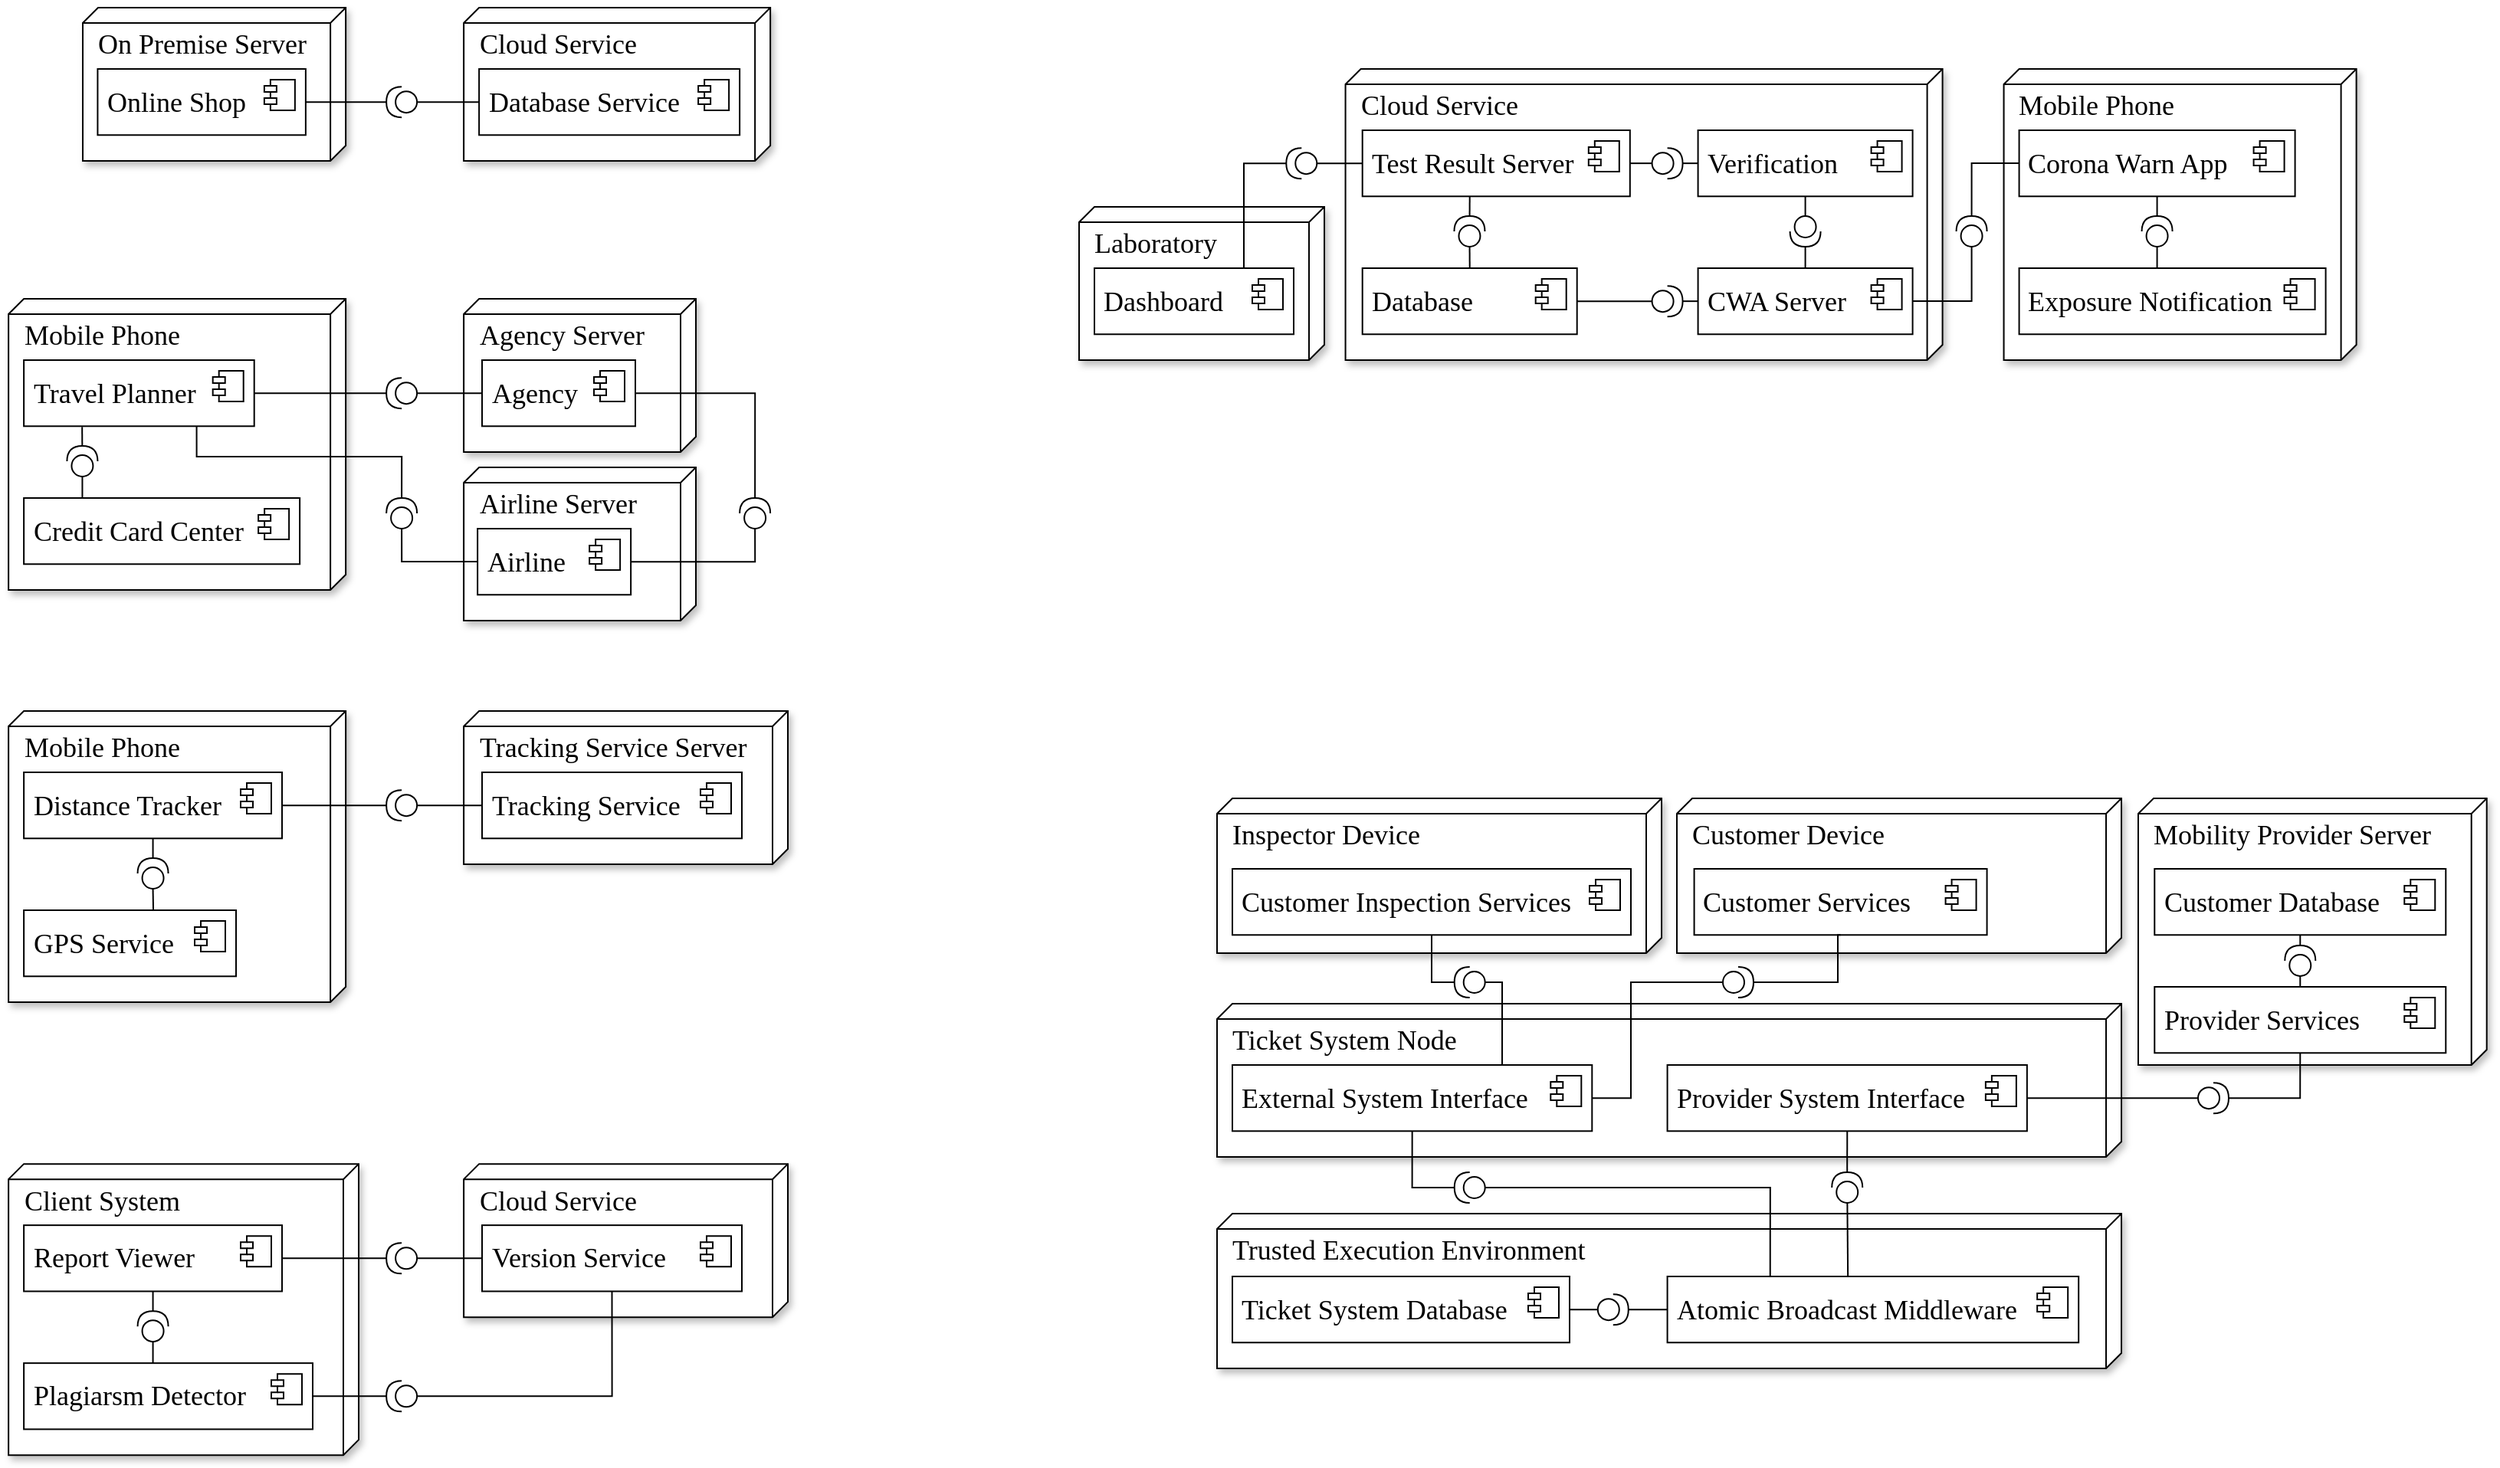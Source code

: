 <mxfile version="14.9.6" type="device"><diagram id="p5rMHtsmv_MI33ohtBgk" name="Seite-1"><mxGraphModel dx="2228" dy="563" grid="1" gridSize="10" guides="1" tooltips="1" connect="1" arrows="1" fold="1" page="1" pageScale="1" pageWidth="827" pageHeight="1169" math="0" shadow="0"><root><mxCell id="0"/><mxCell id="1" parent="0"/><mxCell id="AMaCjbqTnzW9Da2TYCNl-149" value="Ticket System Node" style="verticalAlign=top;align=left;spacingLeft=8;shape=cube;size=10;direction=south;fontStyle=0;html=1;fontFamily=Linux Libertine;shadow=1;rounded=0;fontSize=18;glass=0;sketch=0;spacingTop=7;horizontal=1;" vertex="1" parent="1"><mxGeometry x="40.0" y="680" width="590" height="100" as="geometry"/></mxCell><mxCell id="AMaCjbqTnzW9Da2TYCNl-115" value="Trusted Execution Environment" style="verticalAlign=top;align=left;spacingLeft=8;shape=cube;size=10;direction=south;fontStyle=0;html=1;fontFamily=Linux Libertine;shadow=1;rounded=0;fontSize=18;glass=0;sketch=0;spacingTop=7;horizontal=1;" vertex="1" parent="1"><mxGeometry x="40.0" y="817" width="590" height="101" as="geometry"/></mxCell><mxCell id="AMaCjbqTnzW9Da2TYCNl-145" value="Mobility Provider Server" style="verticalAlign=top;align=left;spacingLeft=8;shape=cube;size=10;direction=south;fontStyle=0;html=1;fontFamily=Linux Libertine;shadow=1;rounded=0;fontSize=18;glass=0;sketch=0;spacingTop=7;horizontal=1;" vertex="1" parent="1"><mxGeometry x="641" y="546" width="227.35" height="174" as="geometry"/></mxCell><mxCell id="AMaCjbqTnzW9Da2TYCNl-152" value="Customer Device" style="verticalAlign=top;align=left;spacingLeft=8;shape=cube;size=10;direction=south;fontStyle=0;html=1;fontFamily=Linux Libertine;shadow=1;rounded=0;fontSize=18;glass=0;sketch=0;spacingTop=7;horizontal=1;" vertex="1" parent="1"><mxGeometry x="340" y="546" width="290" height="101" as="geometry"/></mxCell><mxCell id="AMaCjbqTnzW9Da2TYCNl-143" value="Inspector Device" style="verticalAlign=top;align=left;spacingLeft=8;shape=cube;size=10;direction=south;fontStyle=0;html=1;fontFamily=Linux Libertine;shadow=1;rounded=0;fontSize=18;glass=0;sketch=0;spacingTop=7;horizontal=1;" vertex="1" parent="1"><mxGeometry x="40" y="546" width="290" height="101" as="geometry"/></mxCell><mxCell id="AMaCjbqTnzW9Da2TYCNl-167" style="edgeStyle=orthogonalEdgeStyle;rounded=0;orthogonalLoop=1;jettySize=auto;html=1;entryX=0;entryY=0.5;entryDx=0;entryDy=0;entryPerimeter=0;endArrow=none;endFill=0;exitX=1;exitY=0.5;exitDx=0;exitDy=0;" edge="1" parent="1" source="AMaCjbqTnzW9Da2TYCNl-131" target="AMaCjbqTnzW9Da2TYCNl-157"><mxGeometry relative="1" as="geometry"/></mxCell><mxCell id="AMaCjbqTnzW9Da2TYCNl-97" value="Laboratory" style="verticalAlign=top;align=left;spacingLeft=8;shape=cube;size=10;direction=south;fontStyle=0;html=1;fontFamily=Linux Libertine;shadow=1;rounded=0;fontSize=18;glass=0;sketch=0;spacingTop=7;horizontal=1;" vertex="1" parent="1"><mxGeometry x="-50" y="160" width="160" height="100" as="geometry"/></mxCell><mxCell id="AMaCjbqTnzW9Da2TYCNl-92" value="Cloud Service" style="verticalAlign=top;align=left;spacingLeft=8;shape=cube;size=10;direction=south;fontStyle=0;html=1;fontFamily=Linux Libertine;shadow=1;rounded=0;fontSize=18;glass=0;sketch=0;spacingTop=7;horizontal=1;" vertex="1" parent="1"><mxGeometry x="123.79" y="70" width="389.5" height="190" as="geometry"/></mxCell><mxCell id="AMaCjbqTnzW9Da2TYCNl-1" value="On Premise Server" style="verticalAlign=top;align=left;spacingLeft=8;shape=cube;size=10;direction=south;fontStyle=0;html=1;fontFamily=Linux Libertine;shadow=1;rounded=0;fontSize=18;glass=0;sketch=0;spacingTop=7;horizontal=1;" vertex="1" parent="1"><mxGeometry x="-700" y="30" width="171.56" height="100" as="geometry"/></mxCell><mxCell id="AMaCjbqTnzW9Da2TYCNl-2" value="Cloud Service" style="verticalAlign=top;align=left;spacingLeft=8;shape=cube;size=10;direction=south;fontStyle=0;html=1;fontFamily=Linux Libertine;shadow=1;rounded=0;fontSize=18;glass=0;sketch=0;spacingTop=7;horizontal=1;" vertex="1" parent="1"><mxGeometry x="-451.44" y="30" width="200" height="100" as="geometry"/></mxCell><mxCell id="AMaCjbqTnzW9Da2TYCNl-4" value="Online Shop" style="html=1;dropTarget=0;fontFamily=Linux Libertine;rounded=0;shadow=0;fontSize=18;glass=0;sketch=0;align=left;spacingLeft=4;fontStyle=0" vertex="1" parent="1"><mxGeometry x="-690.29" y="70" width="135.73" height="43.14" as="geometry"/></mxCell><mxCell id="AMaCjbqTnzW9Da2TYCNl-5" value="" style="shape=module;jettyWidth=8;jettyHeight=4;fontFamily=Linux Libertine;" vertex="1" parent="AMaCjbqTnzW9Da2TYCNl-4"><mxGeometry x="1" width="20" height="20" relative="1" as="geometry"><mxPoint x="-27" y="7" as="offset"/></mxGeometry></mxCell><mxCell id="AMaCjbqTnzW9Da2TYCNl-6" value="Database Service" style="html=1;dropTarget=0;fontFamily=Linux Libertine;rounded=0;shadow=0;fontSize=18;glass=0;sketch=0;align=left;spacingLeft=4;fontStyle=0" vertex="1" parent="1"><mxGeometry x="-441.44" y="70" width="170" height="43.14" as="geometry"/></mxCell><mxCell id="AMaCjbqTnzW9Da2TYCNl-7" value="" style="shape=module;jettyWidth=8;jettyHeight=4;fontFamily=Linux Libertine;" vertex="1" parent="AMaCjbqTnzW9Da2TYCNl-6"><mxGeometry x="1" width="20" height="20" relative="1" as="geometry"><mxPoint x="-27" y="7" as="offset"/></mxGeometry></mxCell><mxCell id="AMaCjbqTnzW9Da2TYCNl-9" style="edgeStyle=orthogonalEdgeStyle;rounded=0;orthogonalLoop=1;jettySize=auto;html=1;entryX=1;entryY=0.5;entryDx=0;entryDy=0;endArrow=none;endFill=0;" edge="1" parent="1" source="AMaCjbqTnzW9Da2TYCNl-8" target="AMaCjbqTnzW9Da2TYCNl-4"><mxGeometry relative="1" as="geometry"/></mxCell><mxCell id="AMaCjbqTnzW9Da2TYCNl-10" style="edgeStyle=orthogonalEdgeStyle;rounded=0;orthogonalLoop=1;jettySize=auto;html=1;entryX=0;entryY=0.5;entryDx=0;entryDy=0;endArrow=none;endFill=0;" edge="1" parent="1" source="AMaCjbqTnzW9Da2TYCNl-8" target="AMaCjbqTnzW9Da2TYCNl-6"><mxGeometry relative="1" as="geometry"/></mxCell><mxCell id="AMaCjbqTnzW9Da2TYCNl-8" value="" style="shape=providedRequiredInterface;html=1;verticalLabelPosition=bottom;rounded=0;shadow=0;glass=0;sketch=0;strokeColor=#000000;fontFamily=Linux Libertine;fontSize=16;align=left;rotation=-180;" vertex="1" parent="1"><mxGeometry x="-501.94" y="81.57" width="20" height="20" as="geometry"/></mxCell><mxCell id="AMaCjbqTnzW9Da2TYCNl-13" value="Mobile Phone" style="verticalAlign=top;align=left;spacingLeft=8;shape=cube;size=10;direction=south;fontStyle=0;html=1;fontFamily=Linux Libertine;shadow=1;rounded=0;fontSize=18;glass=0;sketch=0;spacingTop=7;horizontal=1;" vertex="1" parent="1"><mxGeometry x="-748.44" y="220" width="220" height="190" as="geometry"/></mxCell><mxCell id="AMaCjbqTnzW9Da2TYCNl-14" value="Airline Server" style="verticalAlign=top;align=left;spacingLeft=8;shape=cube;size=10;direction=south;fontStyle=0;html=1;fontFamily=Linux Libertine;shadow=1;rounded=0;fontSize=18;glass=0;sketch=0;spacingTop=7;horizontal=1;" vertex="1" parent="1"><mxGeometry x="-451.44" y="330" width="151.44" height="100" as="geometry"/></mxCell><mxCell id="AMaCjbqTnzW9Da2TYCNl-15" value="Agency Server" style="verticalAlign=top;align=left;spacingLeft=8;shape=cube;size=10;direction=south;fontStyle=0;html=1;fontFamily=Linux Libertine;shadow=1;rounded=0;fontSize=18;glass=0;sketch=0;spacingTop=7;horizontal=1;" vertex="1" parent="1"><mxGeometry x="-451.44" y="220" width="151.44" height="100" as="geometry"/></mxCell><mxCell id="AMaCjbqTnzW9Da2TYCNl-34" style="edgeStyle=orthogonalEdgeStyle;rounded=0;orthogonalLoop=1;jettySize=auto;html=1;entryX=0;entryY=0.5;entryDx=0;entryDy=0;entryPerimeter=0;endArrow=none;endFill=0;" edge="1" parent="1" source="AMaCjbqTnzW9Da2TYCNl-16" target="AMaCjbqTnzW9Da2TYCNl-30"><mxGeometry relative="1" as="geometry"/></mxCell><mxCell id="AMaCjbqTnzW9Da2TYCNl-16" value="Airline" style="html=1;dropTarget=0;fontFamily=Linux Libertine;rounded=0;shadow=0;fontSize=18;glass=0;sketch=0;align=left;spacingLeft=4;fontStyle=0" vertex="1" parent="1"><mxGeometry x="-442.44" y="370" width="100" height="43.14" as="geometry"/></mxCell><mxCell id="AMaCjbqTnzW9Da2TYCNl-17" value="" style="shape=module;jettyWidth=8;jettyHeight=4;fontFamily=Linux Libertine;" vertex="1" parent="AMaCjbqTnzW9Da2TYCNl-16"><mxGeometry x="1" width="20" height="20" relative="1" as="geometry"><mxPoint x="-27" y="7" as="offset"/></mxGeometry></mxCell><mxCell id="AMaCjbqTnzW9Da2TYCNl-28" style="edgeStyle=none;rounded=0;orthogonalLoop=1;jettySize=auto;html=1;entryX=1;entryY=0.5;entryDx=0;entryDy=0;entryPerimeter=0;endArrow=none;endFill=0;" edge="1" parent="1" source="AMaCjbqTnzW9Da2TYCNl-18" target="AMaCjbqTnzW9Da2TYCNl-27"><mxGeometry relative="1" as="geometry"/></mxCell><mxCell id="AMaCjbqTnzW9Da2TYCNl-35" style="edgeStyle=orthogonalEdgeStyle;rounded=0;orthogonalLoop=1;jettySize=auto;html=1;entryX=1;entryY=0.5;entryDx=0;entryDy=0;entryPerimeter=0;endArrow=none;endFill=0;exitX=0.75;exitY=1;exitDx=0;exitDy=0;" edge="1" parent="1" source="AMaCjbqTnzW9Da2TYCNl-18" target="AMaCjbqTnzW9Da2TYCNl-30"><mxGeometry relative="1" as="geometry"><Array as="points"><mxPoint x="-626" y="323"/><mxPoint x="-492" y="323"/></Array></mxGeometry></mxCell><mxCell id="AMaCjbqTnzW9Da2TYCNl-18" value="Travel Planner" style="html=1;dropTarget=0;fontFamily=Linux Libertine;rounded=0;shadow=0;fontSize=18;glass=0;sketch=0;align=left;spacingLeft=4;fontStyle=0" vertex="1" parent="1"><mxGeometry x="-738.44" y="260" width="150.29" height="43.14" as="geometry"/></mxCell><mxCell id="AMaCjbqTnzW9Da2TYCNl-19" value="" style="shape=module;jettyWidth=8;jettyHeight=4;fontFamily=Linux Libertine;" vertex="1" parent="AMaCjbqTnzW9Da2TYCNl-18"><mxGeometry x="1" width="20" height="20" relative="1" as="geometry"><mxPoint x="-27" y="7" as="offset"/></mxGeometry></mxCell><mxCell id="AMaCjbqTnzW9Da2TYCNl-25" style="rounded=0;orthogonalLoop=1;jettySize=auto;html=1;entryX=0;entryY=0.5;entryDx=0;entryDy=0;entryPerimeter=0;endArrow=none;endFill=0;exitX=0.212;exitY=0.008;exitDx=0;exitDy=0;exitPerimeter=0;" edge="1" parent="1" source="AMaCjbqTnzW9Da2TYCNl-20" target="AMaCjbqTnzW9Da2TYCNl-24"><mxGeometry relative="1" as="geometry"/></mxCell><mxCell id="AMaCjbqTnzW9Da2TYCNl-20" value="Credit Card Center" style="html=1;dropTarget=0;fontFamily=Linux Libertine;rounded=0;shadow=0;fontSize=18;glass=0;sketch=0;align=left;spacingLeft=4;fontStyle=0" vertex="1" parent="1"><mxGeometry x="-738.44" y="350" width="180" height="43.14" as="geometry"/></mxCell><mxCell id="AMaCjbqTnzW9Da2TYCNl-21" value="" style="shape=module;jettyWidth=8;jettyHeight=4;fontFamily=Linux Libertine;" vertex="1" parent="AMaCjbqTnzW9Da2TYCNl-20"><mxGeometry x="1" width="20" height="20" relative="1" as="geometry"><mxPoint x="-27" y="7" as="offset"/></mxGeometry></mxCell><mxCell id="AMaCjbqTnzW9Da2TYCNl-22" value="Agency" style="html=1;dropTarget=0;fontFamily=Linux Libertine;rounded=0;shadow=0;fontSize=18;glass=0;sketch=0;align=left;spacingLeft=4;fontStyle=0" vertex="1" parent="1"><mxGeometry x="-439.5" y="260" width="100" height="43.14" as="geometry"/></mxCell><mxCell id="AMaCjbqTnzW9Da2TYCNl-23" value="" style="shape=module;jettyWidth=8;jettyHeight=4;fontFamily=Linux Libertine;" vertex="1" parent="AMaCjbqTnzW9Da2TYCNl-22"><mxGeometry x="1" width="20" height="20" relative="1" as="geometry"><mxPoint x="-27" y="7" as="offset"/></mxGeometry></mxCell><mxCell id="AMaCjbqTnzW9Da2TYCNl-26" style="edgeStyle=none;rounded=0;orthogonalLoop=1;jettySize=auto;html=1;endArrow=none;endFill=0;entryX=0.253;entryY=1.01;entryDx=0;entryDy=0;entryPerimeter=0;" edge="1" parent="1" source="AMaCjbqTnzW9Da2TYCNl-24" target="AMaCjbqTnzW9Da2TYCNl-18"><mxGeometry relative="1" as="geometry"><mxPoint x="-648.44" y="303" as="targetPoint"/></mxGeometry></mxCell><mxCell id="AMaCjbqTnzW9Da2TYCNl-24" value="" style="shape=providedRequiredInterface;html=1;verticalLabelPosition=bottom;rounded=0;shadow=0;glass=0;sketch=0;strokeColor=#000000;fontFamily=Linux Libertine;fontSize=16;align=left;rotation=-90;" vertex="1" parent="1"><mxGeometry x="-710.29" y="316" width="20" height="20" as="geometry"/></mxCell><mxCell id="AMaCjbqTnzW9Da2TYCNl-29" style="edgeStyle=none;rounded=0;orthogonalLoop=1;jettySize=auto;html=1;entryX=0;entryY=0.5;entryDx=0;entryDy=0;endArrow=none;endFill=0;" edge="1" parent="1" source="AMaCjbqTnzW9Da2TYCNl-27" target="AMaCjbqTnzW9Da2TYCNl-22"><mxGeometry relative="1" as="geometry"/></mxCell><mxCell id="AMaCjbqTnzW9Da2TYCNl-27" value="" style="shape=providedRequiredInterface;html=1;verticalLabelPosition=bottom;rounded=0;shadow=0;glass=0;sketch=0;strokeColor=#000000;fontFamily=Linux Libertine;fontSize=16;align=left;rotation=-180;" vertex="1" parent="1"><mxGeometry x="-501.94" y="271.57" width="20" height="20" as="geometry"/></mxCell><mxCell id="AMaCjbqTnzW9Da2TYCNl-30" value="" style="shape=providedRequiredInterface;html=1;verticalLabelPosition=bottom;rounded=0;shadow=0;glass=0;sketch=0;strokeColor=#000000;fontFamily=Linux Libertine;fontSize=16;align=left;rotation=-90;" vertex="1" parent="1"><mxGeometry x="-501.94" y="350" width="20" height="20" as="geometry"/></mxCell><mxCell id="AMaCjbqTnzW9Da2TYCNl-32" style="edgeStyle=orthogonalEdgeStyle;rounded=0;orthogonalLoop=1;jettySize=auto;html=1;entryX=1;entryY=0.5;entryDx=0;entryDy=0;endArrow=none;endFill=0;exitX=0;exitY=0.5;exitDx=0;exitDy=0;exitPerimeter=0;" edge="1" parent="1" source="AMaCjbqTnzW9Da2TYCNl-31" target="AMaCjbqTnzW9Da2TYCNl-16"><mxGeometry relative="1" as="geometry"/></mxCell><mxCell id="AMaCjbqTnzW9Da2TYCNl-33" style="edgeStyle=orthogonalEdgeStyle;rounded=0;orthogonalLoop=1;jettySize=auto;html=1;entryX=1;entryY=0.5;entryDx=0;entryDy=0;endArrow=none;endFill=0;exitX=1;exitY=0.5;exitDx=0;exitDy=0;exitPerimeter=0;" edge="1" parent="1" source="AMaCjbqTnzW9Da2TYCNl-31" target="AMaCjbqTnzW9Da2TYCNl-22"><mxGeometry relative="1" as="geometry"/></mxCell><mxCell id="AMaCjbqTnzW9Da2TYCNl-31" value="" style="shape=providedRequiredInterface;html=1;verticalLabelPosition=bottom;rounded=0;shadow=0;glass=0;sketch=0;strokeColor=#000000;fontFamily=Linux Libertine;fontSize=16;align=left;rotation=-90;" vertex="1" parent="1"><mxGeometry x="-271.44" y="350" width="20" height="20" as="geometry"/></mxCell><mxCell id="AMaCjbqTnzW9Da2TYCNl-36" value="Mobile Phone" style="verticalAlign=top;align=left;spacingLeft=8;shape=cube;size=10;direction=south;fontStyle=0;html=1;fontFamily=Linux Libertine;shadow=1;rounded=0;fontSize=18;glass=0;sketch=0;spacingTop=7;horizontal=1;" vertex="1" parent="1"><mxGeometry x="-748.44" y="489" width="220" height="190" as="geometry"/></mxCell><mxCell id="AMaCjbqTnzW9Da2TYCNl-38" value="Tracking Service Server" style="verticalAlign=top;align=left;spacingLeft=8;shape=cube;size=10;direction=south;fontStyle=0;html=1;fontFamily=Linux Libertine;shadow=1;rounded=0;fontSize=18;glass=0;sketch=0;spacingTop=7;horizontal=1;" vertex="1" parent="1"><mxGeometry x="-451.44" y="489" width="211.44" height="100" as="geometry"/></mxCell><mxCell id="AMaCjbqTnzW9Da2TYCNl-42" style="edgeStyle=none;rounded=0;orthogonalLoop=1;jettySize=auto;html=1;entryX=1;entryY=0.5;entryDx=0;entryDy=0;entryPerimeter=0;endArrow=none;endFill=0;" edge="1" parent="1" source="AMaCjbqTnzW9Da2TYCNl-44" target="AMaCjbqTnzW9Da2TYCNl-54"><mxGeometry relative="1" as="geometry"/></mxCell><mxCell id="AMaCjbqTnzW9Da2TYCNl-44" value="Distance Tracker" style="html=1;dropTarget=0;fontFamily=Linux Libertine;rounded=0;shadow=0;fontSize=18;glass=0;sketch=0;align=left;spacingLeft=4;fontStyle=0" vertex="1" parent="1"><mxGeometry x="-738.44" y="529" width="168.44" height="43.14" as="geometry"/></mxCell><mxCell id="AMaCjbqTnzW9Da2TYCNl-45" value="" style="shape=module;jettyWidth=8;jettyHeight=4;fontFamily=Linux Libertine;" vertex="1" parent="AMaCjbqTnzW9Da2TYCNl-44"><mxGeometry x="1" width="20" height="20" relative="1" as="geometry"><mxPoint x="-27" y="7" as="offset"/></mxGeometry></mxCell><mxCell id="AMaCjbqTnzW9Da2TYCNl-46" style="rounded=0;orthogonalLoop=1;jettySize=auto;html=1;entryX=0;entryY=0.5;entryDx=0;entryDy=0;entryPerimeter=0;endArrow=none;endFill=0;exitX=0.61;exitY=0;exitDx=0;exitDy=0;exitPerimeter=0;" edge="1" parent="1" source="AMaCjbqTnzW9Da2TYCNl-47" target="AMaCjbqTnzW9Da2TYCNl-52"><mxGeometry relative="1" as="geometry"/></mxCell><mxCell id="AMaCjbqTnzW9Da2TYCNl-47" value="GPS Service" style="html=1;dropTarget=0;fontFamily=Linux Libertine;rounded=0;shadow=0;fontSize=18;glass=0;sketch=0;align=left;spacingLeft=4;fontStyle=0" vertex="1" parent="1"><mxGeometry x="-738.44" y="619" width="138.44" height="43.14" as="geometry"/></mxCell><mxCell id="AMaCjbqTnzW9Da2TYCNl-48" value="" style="shape=module;jettyWidth=8;jettyHeight=4;fontFamily=Linux Libertine;" vertex="1" parent="AMaCjbqTnzW9Da2TYCNl-47"><mxGeometry x="1" width="20" height="20" relative="1" as="geometry"><mxPoint x="-27" y="7" as="offset"/></mxGeometry></mxCell><mxCell id="AMaCjbqTnzW9Da2TYCNl-49" value="Tracking Service" style="html=1;dropTarget=0;fontFamily=Linux Libertine;rounded=0;shadow=0;fontSize=18;glass=0;sketch=0;align=left;spacingLeft=4;fontStyle=0" vertex="1" parent="1"><mxGeometry x="-439.5" y="529" width="169.5" height="43.14" as="geometry"/></mxCell><mxCell id="AMaCjbqTnzW9Da2TYCNl-50" value="" style="shape=module;jettyWidth=8;jettyHeight=4;fontFamily=Linux Libertine;" vertex="1" parent="AMaCjbqTnzW9Da2TYCNl-49"><mxGeometry x="1" width="20" height="20" relative="1" as="geometry"><mxPoint x="-27" y="7" as="offset"/></mxGeometry></mxCell><mxCell id="AMaCjbqTnzW9Da2TYCNl-51" style="edgeStyle=none;rounded=0;orthogonalLoop=1;jettySize=auto;html=1;endArrow=none;endFill=0;entryX=0.5;entryY=1;entryDx=0;entryDy=0;" edge="1" parent="1" source="AMaCjbqTnzW9Da2TYCNl-52" target="AMaCjbqTnzW9Da2TYCNl-44"><mxGeometry relative="1" as="geometry"><mxPoint x="-648.44" y="572" as="targetPoint"/></mxGeometry></mxCell><mxCell id="AMaCjbqTnzW9Da2TYCNl-52" value="" style="shape=providedRequiredInterface;html=1;verticalLabelPosition=bottom;rounded=0;shadow=0;glass=0;sketch=0;strokeColor=#000000;fontFamily=Linux Libertine;fontSize=16;align=left;rotation=-90;" vertex="1" parent="1"><mxGeometry x="-664.22" y="585" width="20" height="20" as="geometry"/></mxCell><mxCell id="AMaCjbqTnzW9Da2TYCNl-53" style="edgeStyle=none;rounded=0;orthogonalLoop=1;jettySize=auto;html=1;entryX=0;entryY=0.5;entryDx=0;entryDy=0;endArrow=none;endFill=0;" edge="1" parent="1" source="AMaCjbqTnzW9Da2TYCNl-54" target="AMaCjbqTnzW9Da2TYCNl-49"><mxGeometry relative="1" as="geometry"/></mxCell><mxCell id="AMaCjbqTnzW9Da2TYCNl-54" value="" style="shape=providedRequiredInterface;html=1;verticalLabelPosition=bottom;rounded=0;shadow=0;glass=0;sketch=0;strokeColor=#000000;fontFamily=Linux Libertine;fontSize=16;align=left;rotation=-180;" vertex="1" parent="1"><mxGeometry x="-501.94" y="540.57" width="20" height="20" as="geometry"/></mxCell><mxCell id="AMaCjbqTnzW9Da2TYCNl-103" style="edgeStyle=orthogonalEdgeStyle;rounded=0;orthogonalLoop=1;jettySize=auto;html=1;entryX=0;entryY=0.5;entryDx=0;entryDy=0;entryPerimeter=0;endArrow=none;endFill=0;" edge="1" parent="1" source="AMaCjbqTnzW9Da2TYCNl-63" target="AMaCjbqTnzW9Da2TYCNl-101"><mxGeometry relative="1" as="geometry"><mxPoint x="548.29" y="186" as="targetPoint"/></mxGeometry></mxCell><mxCell id="AMaCjbqTnzW9Da2TYCNl-63" value="CWA Server" style="html=1;dropTarget=0;fontFamily=Linux Libertine;rounded=0;shadow=0;fontSize=18;glass=0;sketch=0;align=left;spacingLeft=4;fontStyle=0" vertex="1" parent="1"><mxGeometry x="353.79" y="200" width="140" height="43.14" as="geometry"/></mxCell><mxCell id="AMaCjbqTnzW9Da2TYCNl-64" value="" style="shape=module;jettyWidth=8;jettyHeight=4;fontFamily=Linux Libertine;" vertex="1" parent="AMaCjbqTnzW9Da2TYCNl-63"><mxGeometry x="1" width="20" height="20" relative="1" as="geometry"><mxPoint x="-27" y="7" as="offset"/></mxGeometry></mxCell><mxCell id="AMaCjbqTnzW9Da2TYCNl-65" value="Verification" style="html=1;dropTarget=0;fontFamily=Linux Libertine;rounded=0;shadow=0;fontSize=18;glass=0;sketch=0;align=left;spacingLeft=4;fontStyle=0" vertex="1" parent="1"><mxGeometry x="353.79" y="110" width="140" height="43.14" as="geometry"/></mxCell><mxCell id="AMaCjbqTnzW9Da2TYCNl-66" value="" style="shape=module;jettyWidth=8;jettyHeight=4;fontFamily=Linux Libertine;" vertex="1" parent="AMaCjbqTnzW9Da2TYCNl-65"><mxGeometry x="1" width="20" height="20" relative="1" as="geometry"><mxPoint x="-27" y="7" as="offset"/></mxGeometry></mxCell><mxCell id="AMaCjbqTnzW9Da2TYCNl-67" value="Database" style="html=1;dropTarget=0;fontFamily=Linux Libertine;rounded=0;shadow=0;fontSize=18;glass=0;sketch=0;align=left;spacingLeft=4;fontStyle=0" vertex="1" parent="1"><mxGeometry x="134.85" y="200" width="140" height="43.14" as="geometry"/></mxCell><mxCell id="AMaCjbqTnzW9Da2TYCNl-68" value="" style="shape=module;jettyWidth=8;jettyHeight=4;fontFamily=Linux Libertine;" vertex="1" parent="AMaCjbqTnzW9Da2TYCNl-67"><mxGeometry x="1" width="20" height="20" relative="1" as="geometry"><mxPoint x="-27" y="7" as="offset"/></mxGeometry></mxCell><mxCell id="AMaCjbqTnzW9Da2TYCNl-114" style="edgeStyle=orthogonalEdgeStyle;rounded=0;orthogonalLoop=1;jettySize=auto;html=1;entryX=1;entryY=0.5;entryDx=0;entryDy=0;entryPerimeter=0;endArrow=none;endFill=0;exitX=0.75;exitY=0;exitDx=0;exitDy=0;" edge="1" parent="1" source="AMaCjbqTnzW9Da2TYCNl-69" target="AMaCjbqTnzW9Da2TYCNl-99"><mxGeometry relative="1" as="geometry"/></mxCell><mxCell id="AMaCjbqTnzW9Da2TYCNl-69" value="Dashboard" style="html=1;dropTarget=0;fontFamily=Linux Libertine;rounded=0;shadow=0;fontSize=18;glass=0;sketch=0;align=left;spacingLeft=4;fontStyle=0" vertex="1" parent="1"><mxGeometry x="-40" y="200" width="130" height="43.14" as="geometry"/></mxCell><mxCell id="AMaCjbqTnzW9Da2TYCNl-70" value="" style="shape=module;jettyWidth=8;jettyHeight=4;fontFamily=Linux Libertine;" vertex="1" parent="AMaCjbqTnzW9Da2TYCNl-69"><mxGeometry x="1" width="20" height="20" relative="1" as="geometry"><mxPoint x="-27" y="7" as="offset"/></mxGeometry></mxCell><mxCell id="AMaCjbqTnzW9Da2TYCNl-71" value="Test Result Server" style="html=1;dropTarget=0;fontFamily=Linux Libertine;rounded=0;shadow=0;fontSize=18;glass=0;sketch=0;align=left;spacingLeft=4;fontStyle=0" vertex="1" parent="1"><mxGeometry x="134.85" y="110" width="174.56" height="43.14" as="geometry"/></mxCell><mxCell id="AMaCjbqTnzW9Da2TYCNl-72" value="" style="shape=module;jettyWidth=8;jettyHeight=4;fontFamily=Linux Libertine;" vertex="1" parent="AMaCjbqTnzW9Da2TYCNl-71"><mxGeometry x="1" width="20" height="20" relative="1" as="geometry"><mxPoint x="-27" y="7" as="offset"/></mxGeometry></mxCell><mxCell id="AMaCjbqTnzW9Da2TYCNl-83" value="Mobile Phone" style="verticalAlign=top;align=left;spacingLeft=8;shape=cube;size=10;direction=south;fontStyle=0;html=1;fontFamily=Linux Libertine;shadow=1;rounded=0;fontSize=18;glass=0;sketch=0;spacingTop=7;horizontal=1;" vertex="1" parent="1"><mxGeometry x="553.29" y="70" width="230" height="190" as="geometry"/></mxCell><mxCell id="AMaCjbqTnzW9Da2TYCNl-102" style="edgeStyle=orthogonalEdgeStyle;rounded=0;orthogonalLoop=1;jettySize=auto;html=1;entryX=1;entryY=0.5;entryDx=0;entryDy=0;entryPerimeter=0;endArrow=none;endFill=0;" edge="1" parent="1" source="AMaCjbqTnzW9Da2TYCNl-85" target="AMaCjbqTnzW9Da2TYCNl-101"><mxGeometry relative="1" as="geometry"/></mxCell><mxCell id="AMaCjbqTnzW9Da2TYCNl-85" value="Corona Warn App" style="html=1;dropTarget=0;fontFamily=Linux Libertine;rounded=0;shadow=0;fontSize=18;glass=0;sketch=0;align=left;spacingLeft=4;fontStyle=0" vertex="1" parent="1"><mxGeometry x="563.29" y="110" width="180" height="43.14" as="geometry"/></mxCell><mxCell id="AMaCjbqTnzW9Da2TYCNl-86" value="" style="shape=module;jettyWidth=8;jettyHeight=4;fontFamily=Linux Libertine;" vertex="1" parent="AMaCjbqTnzW9Da2TYCNl-85"><mxGeometry x="1" width="20" height="20" relative="1" as="geometry"><mxPoint x="-27" y="7" as="offset"/></mxGeometry></mxCell><mxCell id="AMaCjbqTnzW9Da2TYCNl-87" style="rounded=0;orthogonalLoop=1;jettySize=auto;html=1;entryX=0;entryY=0.5;entryDx=0;entryDy=0;entryPerimeter=0;endArrow=none;endFill=0;exitX=0.45;exitY=0.001;exitDx=0;exitDy=0;exitPerimeter=0;" edge="1" parent="1" source="AMaCjbqTnzW9Da2TYCNl-88" target="AMaCjbqTnzW9Da2TYCNl-91"><mxGeometry relative="1" as="geometry"/></mxCell><mxCell id="AMaCjbqTnzW9Da2TYCNl-88" value="Exposure Notification" style="html=1;dropTarget=0;fontFamily=Linux Libertine;rounded=0;shadow=0;fontSize=18;glass=0;sketch=0;align=left;spacingLeft=4;fontStyle=0" vertex="1" parent="1"><mxGeometry x="563.29" y="200" width="200" height="43.14" as="geometry"/></mxCell><mxCell id="AMaCjbqTnzW9Da2TYCNl-89" value="" style="shape=module;jettyWidth=8;jettyHeight=4;fontFamily=Linux Libertine;" vertex="1" parent="AMaCjbqTnzW9Da2TYCNl-88"><mxGeometry x="1" width="20" height="20" relative="1" as="geometry"><mxPoint x="-27" y="7" as="offset"/></mxGeometry></mxCell><mxCell id="AMaCjbqTnzW9Da2TYCNl-90" style="edgeStyle=none;rounded=0;orthogonalLoop=1;jettySize=auto;html=1;endArrow=none;endFill=0;entryX=0.5;entryY=1;entryDx=0;entryDy=0;" edge="1" parent="1" source="AMaCjbqTnzW9Da2TYCNl-91" target="AMaCjbqTnzW9Da2TYCNl-85"><mxGeometry relative="1" as="geometry"><mxPoint x="653.29" y="153" as="targetPoint"/></mxGeometry></mxCell><mxCell id="AMaCjbqTnzW9Da2TYCNl-91" value="" style="shape=providedRequiredInterface;html=1;verticalLabelPosition=bottom;rounded=0;shadow=0;glass=0;sketch=0;strokeColor=#000000;fontFamily=Linux Libertine;fontSize=16;align=left;rotation=-90;" vertex="1" parent="1"><mxGeometry x="643.29" y="166" width="20" height="20" as="geometry"/></mxCell><mxCell id="AMaCjbqTnzW9Da2TYCNl-111" style="edgeStyle=none;rounded=0;orthogonalLoop=1;jettySize=auto;html=1;entryX=0.5;entryY=0;entryDx=0;entryDy=0;endArrow=none;endFill=0;" edge="1" parent="1" source="AMaCjbqTnzW9Da2TYCNl-93" target="AMaCjbqTnzW9Da2TYCNl-67"><mxGeometry relative="1" as="geometry"/></mxCell><mxCell id="AMaCjbqTnzW9Da2TYCNl-112" style="edgeStyle=none;rounded=0;orthogonalLoop=1;jettySize=auto;html=1;entryX=0.401;entryY=1.001;entryDx=0;entryDy=0;entryPerimeter=0;endArrow=none;endFill=0;" edge="1" parent="1" source="AMaCjbqTnzW9Da2TYCNl-93" target="AMaCjbqTnzW9Da2TYCNl-71"><mxGeometry relative="1" as="geometry"/></mxCell><mxCell id="AMaCjbqTnzW9Da2TYCNl-93" value="" style="shape=providedRequiredInterface;html=1;verticalLabelPosition=bottom;rounded=0;shadow=0;glass=0;sketch=0;strokeColor=#000000;fontFamily=Linux Libertine;fontSize=16;align=left;rotation=-90;" vertex="1" parent="1"><mxGeometry x="194.73" y="166" width="20" height="20" as="geometry"/></mxCell><mxCell id="AMaCjbqTnzW9Da2TYCNl-106" style="edgeStyle=none;rounded=0;orthogonalLoop=1;jettySize=auto;html=1;entryX=0;entryY=0.5;entryDx=0;entryDy=0;endArrow=none;endFill=0;" edge="1" parent="1" source="AMaCjbqTnzW9Da2TYCNl-94" target="AMaCjbqTnzW9Da2TYCNl-65"><mxGeometry relative="1" as="geometry"/></mxCell><mxCell id="AMaCjbqTnzW9Da2TYCNl-107" style="edgeStyle=none;rounded=0;orthogonalLoop=1;jettySize=auto;html=1;entryX=1;entryY=0.5;entryDx=0;entryDy=0;endArrow=none;endFill=0;" edge="1" parent="1" source="AMaCjbqTnzW9Da2TYCNl-94" target="AMaCjbqTnzW9Da2TYCNl-71"><mxGeometry relative="1" as="geometry"/></mxCell><mxCell id="AMaCjbqTnzW9Da2TYCNl-94" value="" style="shape=providedRequiredInterface;html=1;verticalLabelPosition=bottom;rounded=0;shadow=0;glass=0;sketch=0;strokeColor=#000000;fontFamily=Linux Libertine;fontSize=16;align=left;rotation=0;" vertex="1" parent="1"><mxGeometry x="323.79" y="121.57" width="20" height="20" as="geometry"/></mxCell><mxCell id="AMaCjbqTnzW9Da2TYCNl-108" style="edgeStyle=none;rounded=0;orthogonalLoop=1;jettySize=auto;html=1;entryX=0;entryY=0.5;entryDx=0;entryDy=0;endArrow=none;endFill=0;" edge="1" parent="1" source="AMaCjbqTnzW9Da2TYCNl-95" target="AMaCjbqTnzW9Da2TYCNl-63"><mxGeometry relative="1" as="geometry"/></mxCell><mxCell id="AMaCjbqTnzW9Da2TYCNl-109" style="edgeStyle=none;rounded=0;orthogonalLoop=1;jettySize=auto;html=1;entryX=1;entryY=0.5;entryDx=0;entryDy=0;endArrow=none;endFill=0;" edge="1" parent="1" source="AMaCjbqTnzW9Da2TYCNl-95" target="AMaCjbqTnzW9Da2TYCNl-67"><mxGeometry relative="1" as="geometry"/></mxCell><mxCell id="AMaCjbqTnzW9Da2TYCNl-95" value="" style="shape=providedRequiredInterface;html=1;verticalLabelPosition=bottom;rounded=0;shadow=0;glass=0;sketch=0;strokeColor=#000000;fontFamily=Linux Libertine;fontSize=16;align=left;rotation=0;" vertex="1" parent="1"><mxGeometry x="323.79" y="211.57" width="20" height="20" as="geometry"/></mxCell><mxCell id="AMaCjbqTnzW9Da2TYCNl-104" style="rounded=0;orthogonalLoop=1;jettySize=auto;html=1;entryX=0.5;entryY=0;entryDx=0;entryDy=0;endArrow=none;endFill=0;" edge="1" parent="1" source="AMaCjbqTnzW9Da2TYCNl-96" target="AMaCjbqTnzW9Da2TYCNl-63"><mxGeometry relative="1" as="geometry"/></mxCell><mxCell id="AMaCjbqTnzW9Da2TYCNl-105" style="edgeStyle=none;rounded=0;orthogonalLoop=1;jettySize=auto;html=1;entryX=0.5;entryY=1;entryDx=0;entryDy=0;endArrow=none;endFill=0;" edge="1" parent="1" source="AMaCjbqTnzW9Da2TYCNl-96" target="AMaCjbqTnzW9Da2TYCNl-65"><mxGeometry relative="1" as="geometry"/></mxCell><mxCell id="AMaCjbqTnzW9Da2TYCNl-96" value="" style="shape=providedRequiredInterface;html=1;verticalLabelPosition=bottom;rounded=0;shadow=0;glass=0;sketch=0;strokeColor=#000000;fontFamily=Linux Libertine;fontSize=16;align=left;rotation=90;" vertex="1" parent="1"><mxGeometry x="413.79" y="166" width="20" height="20" as="geometry"/></mxCell><mxCell id="AMaCjbqTnzW9Da2TYCNl-113" style="edgeStyle=none;rounded=0;orthogonalLoop=1;jettySize=auto;html=1;entryX=0;entryY=0.5;entryDx=0;entryDy=0;endArrow=none;endFill=0;" edge="1" parent="1" source="AMaCjbqTnzW9Da2TYCNl-99" target="AMaCjbqTnzW9Da2TYCNl-71"><mxGeometry relative="1" as="geometry"/></mxCell><mxCell id="AMaCjbqTnzW9Da2TYCNl-99" value="" style="shape=providedRequiredInterface;html=1;verticalLabelPosition=bottom;rounded=0;shadow=0;glass=0;sketch=0;strokeColor=#000000;fontFamily=Linux Libertine;fontSize=16;align=left;rotation=-180;" vertex="1" parent="1"><mxGeometry x="85.14" y="121.57" width="20" height="20" as="geometry"/></mxCell><mxCell id="AMaCjbqTnzW9Da2TYCNl-101" value="" style="shape=providedRequiredInterface;html=1;verticalLabelPosition=bottom;rounded=0;shadow=0;glass=0;sketch=0;strokeColor=#000000;fontFamily=Linux Libertine;fontSize=16;align=left;rotation=-90;" vertex="1" parent="1"><mxGeometry x="522.29" y="166" width="20" height="20" as="geometry"/></mxCell><mxCell id="AMaCjbqTnzW9Da2TYCNl-165" style="edgeStyle=orthogonalEdgeStyle;rounded=0;orthogonalLoop=1;jettySize=auto;html=1;entryX=0;entryY=0.5;entryDx=0;entryDy=0;entryPerimeter=0;endArrow=none;endFill=0;exitX=0.25;exitY=0;exitDx=0;exitDy=0;" edge="1" parent="1" source="AMaCjbqTnzW9Da2TYCNl-116" target="AMaCjbqTnzW9Da2TYCNl-153"><mxGeometry relative="1" as="geometry"/></mxCell><mxCell id="AMaCjbqTnzW9Da2TYCNl-162" style="edgeStyle=none;rounded=0;orthogonalLoop=1;jettySize=auto;html=1;entryX=1;entryY=0.5;entryDx=0;entryDy=0;entryPerimeter=0;endArrow=none;endFill=0;" edge="1" parent="1" source="AMaCjbqTnzW9Da2TYCNl-116" target="AMaCjbqTnzW9Da2TYCNl-151"><mxGeometry relative="1" as="geometry"/></mxCell><mxCell id="AMaCjbqTnzW9Da2TYCNl-116" value="Atomic Broadcast Middleware" style="html=1;dropTarget=0;fontFamily=Linux Libertine;rounded=0;shadow=0;fontSize=18;glass=0;sketch=0;align=left;spacingLeft=4;fontStyle=0" vertex="1" parent="1"><mxGeometry x="333.79" y="858" width="268.3" height="43.14" as="geometry"/></mxCell><mxCell id="AMaCjbqTnzW9Da2TYCNl-117" value="" style="shape=module;jettyWidth=8;jettyHeight=4;fontFamily=Linux Libertine;" vertex="1" parent="AMaCjbqTnzW9Da2TYCNl-116"><mxGeometry x="1" width="20" height="20" relative="1" as="geometry"><mxPoint x="-27" y="7" as="offset"/></mxGeometry></mxCell><mxCell id="AMaCjbqTnzW9Da2TYCNl-119" value="Ticket System Database" style="html=1;dropTarget=0;fontFamily=Linux Libertine;rounded=0;shadow=0;fontSize=18;glass=0;sketch=0;align=left;spacingLeft=4;fontStyle=0" vertex="1" parent="1"><mxGeometry x="50.0" y="858" width="220" height="43.14" as="geometry"/></mxCell><mxCell id="AMaCjbqTnzW9Da2TYCNl-120" value="" style="shape=module;jettyWidth=8;jettyHeight=4;fontFamily=Linux Libertine;" vertex="1" parent="AMaCjbqTnzW9Da2TYCNl-119"><mxGeometry x="1" width="20" height="20" relative="1" as="geometry"><mxPoint x="-27" y="7" as="offset"/></mxGeometry></mxCell><mxCell id="AMaCjbqTnzW9Da2TYCNl-163" style="edgeStyle=none;rounded=0;orthogonalLoop=1;jettySize=auto;html=1;entryX=1;entryY=0.5;entryDx=0;entryDy=0;entryPerimeter=0;endArrow=none;endFill=0;" edge="1" parent="1" source="AMaCjbqTnzW9Da2TYCNl-131" target="AMaCjbqTnzW9Da2TYCNl-158"><mxGeometry relative="1" as="geometry"/></mxCell><mxCell id="AMaCjbqTnzW9Da2TYCNl-131" value="Provider System Interface" style="html=1;dropTarget=0;fontFamily=Linux Libertine;rounded=0;shadow=0;fontSize=18;glass=0;sketch=0;align=left;spacingLeft=4;fontStyle=0" vertex="1" parent="1"><mxGeometry x="333.79" y="720" width="234.65" height="43.14" as="geometry"/></mxCell><mxCell id="AMaCjbqTnzW9Da2TYCNl-132" value="" style="shape=module;jettyWidth=8;jettyHeight=4;fontFamily=Linux Libertine;" vertex="1" parent="AMaCjbqTnzW9Da2TYCNl-131"><mxGeometry x="1" width="20" height="20" relative="1" as="geometry"><mxPoint x="-27" y="7" as="offset"/></mxGeometry></mxCell><mxCell id="AMaCjbqTnzW9Da2TYCNl-133" value="External System Interface" style="html=1;dropTarget=0;fontFamily=Linux Libertine;rounded=0;shadow=0;fontSize=18;glass=0;sketch=0;align=left;spacingLeft=4;fontStyle=0" vertex="1" parent="1"><mxGeometry x="50.0" y="720" width="234.65" height="43.14" as="geometry"/></mxCell><mxCell id="AMaCjbqTnzW9Da2TYCNl-134" value="" style="shape=module;jettyWidth=8;jettyHeight=4;fontFamily=Linux Libertine;" vertex="1" parent="AMaCjbqTnzW9Da2TYCNl-133"><mxGeometry x="1" width="20" height="20" relative="1" as="geometry"><mxPoint x="-27" y="7" as="offset"/></mxGeometry></mxCell><mxCell id="AMaCjbqTnzW9Da2TYCNl-135" value="Customer Inspection Services" style="html=1;dropTarget=0;fontFamily=Linux Libertine;rounded=0;shadow=0;fontSize=18;glass=0;sketch=0;align=left;spacingLeft=4;fontStyle=0" vertex="1" parent="1"><mxGeometry x="50" y="592" width="260" height="43.14" as="geometry"/></mxCell><mxCell id="AMaCjbqTnzW9Da2TYCNl-136" value="" style="shape=module;jettyWidth=8;jettyHeight=4;fontFamily=Linux Libertine;" vertex="1" parent="AMaCjbqTnzW9Da2TYCNl-135"><mxGeometry x="1" width="20" height="20" relative="1" as="geometry"><mxPoint x="-27" y="7" as="offset"/></mxGeometry></mxCell><mxCell id="AMaCjbqTnzW9Da2TYCNl-137" value="Customer Services" style="html=1;dropTarget=0;fontFamily=Linux Libertine;rounded=0;shadow=0;fontSize=18;glass=0;sketch=0;align=left;spacingLeft=4;fontStyle=0" vertex="1" parent="1"><mxGeometry x="351.29" y="592" width="191" height="43.14" as="geometry"/></mxCell><mxCell id="AMaCjbqTnzW9Da2TYCNl-138" value="" style="shape=module;jettyWidth=8;jettyHeight=4;fontFamily=Linux Libertine;" vertex="1" parent="AMaCjbqTnzW9Da2TYCNl-137"><mxGeometry x="1" width="20" height="20" relative="1" as="geometry"><mxPoint x="-27" y="7" as="offset"/></mxGeometry></mxCell><mxCell id="AMaCjbqTnzW9Da2TYCNl-141" value="Customer Database" style="html=1;dropTarget=0;fontFamily=Linux Libertine;rounded=0;shadow=0;fontSize=18;glass=0;sketch=0;align=left;spacingLeft=4;fontStyle=0" vertex="1" parent="1"><mxGeometry x="651.64" y="592" width="190" height="43.14" as="geometry"/></mxCell><mxCell id="AMaCjbqTnzW9Da2TYCNl-142" value="" style="shape=module;jettyWidth=8;jettyHeight=4;fontFamily=Linux Libertine;" vertex="1" parent="AMaCjbqTnzW9Da2TYCNl-141"><mxGeometry x="1" width="20" height="20" relative="1" as="geometry"><mxPoint x="-27" y="7" as="offset"/></mxGeometry></mxCell><mxCell id="AMaCjbqTnzW9Da2TYCNl-161" style="rounded=0;orthogonalLoop=1;jettySize=auto;html=1;entryX=1;entryY=0.5;entryDx=0;entryDy=0;endArrow=none;endFill=0;" edge="1" parent="1" source="AMaCjbqTnzW9Da2TYCNl-151" target="AMaCjbqTnzW9Da2TYCNl-119"><mxGeometry relative="1" as="geometry"/></mxCell><mxCell id="AMaCjbqTnzW9Da2TYCNl-151" value="" style="shape=providedRequiredInterface;html=1;verticalLabelPosition=bottom;rounded=0;shadow=0;glass=0;sketch=0;strokeColor=#000000;fontFamily=Linux Libertine;fontSize=16;align=left;rotation=0;" vertex="1" parent="1"><mxGeometry x="288.4" y="869.57" width="20" height="20" as="geometry"/></mxCell><mxCell id="AMaCjbqTnzW9Da2TYCNl-173" style="rounded=0;orthogonalLoop=1;jettySize=auto;html=1;entryX=0;entryY=0.5;entryDx=0;entryDy=0;entryPerimeter=0;endArrow=none;endFill=0;" edge="1" parent="1" source="AMaCjbqTnzW9Da2TYCNl-139" target="AMaCjbqTnzW9Da2TYCNl-159"><mxGeometry relative="1" as="geometry"/></mxCell><mxCell id="AMaCjbqTnzW9Da2TYCNl-139" value="Provider Services" style="html=1;dropTarget=0;fontFamily=Linux Libertine;rounded=0;shadow=0;fontSize=18;glass=0;sketch=0;align=left;spacingLeft=4;fontStyle=0" vertex="1" parent="1"><mxGeometry x="651.64" y="669" width="190" height="43.14" as="geometry"/></mxCell><mxCell id="AMaCjbqTnzW9Da2TYCNl-140" value="" style="shape=module;jettyWidth=8;jettyHeight=4;fontFamily=Linux Libertine;" vertex="1" parent="AMaCjbqTnzW9Da2TYCNl-139"><mxGeometry x="1" width="20" height="20" relative="1" as="geometry"><mxPoint x="-27" y="7" as="offset"/></mxGeometry></mxCell><mxCell id="AMaCjbqTnzW9Da2TYCNl-176" style="edgeStyle=orthogonalEdgeStyle;rounded=0;orthogonalLoop=1;jettySize=auto;html=1;entryX=0.5;entryY=1;entryDx=0;entryDy=0;endArrow=none;endFill=0;" edge="1" parent="1" source="AMaCjbqTnzW9Da2TYCNl-153" target="AMaCjbqTnzW9Da2TYCNl-133"><mxGeometry relative="1" as="geometry"><Array as="points"><mxPoint x="167" y="800"/></Array></mxGeometry></mxCell><mxCell id="AMaCjbqTnzW9Da2TYCNl-153" value="" style="shape=providedRequiredInterface;html=1;verticalLabelPosition=bottom;rounded=0;shadow=0;glass=0;sketch=0;strokeColor=#000000;fontFamily=Linux Libertine;fontSize=16;align=left;rotation=-180;" vertex="1" parent="1"><mxGeometry x="194.85" y="790" width="20" height="20" as="geometry"/></mxCell><mxCell id="AMaCjbqTnzW9Da2TYCNl-170" style="edgeStyle=orthogonalEdgeStyle;rounded=0;orthogonalLoop=1;jettySize=auto;html=1;entryX=1;entryY=0.5;entryDx=0;entryDy=0;endArrow=none;endFill=0;" edge="1" parent="1" source="AMaCjbqTnzW9Da2TYCNl-154" target="AMaCjbqTnzW9Da2TYCNl-133"><mxGeometry relative="1" as="geometry"><Array as="points"><mxPoint x="310" y="666"/><mxPoint x="310" y="742"/></Array></mxGeometry></mxCell><mxCell id="AMaCjbqTnzW9Da2TYCNl-172" style="edgeStyle=orthogonalEdgeStyle;rounded=0;orthogonalLoop=1;jettySize=auto;html=1;entryX=0.5;entryY=1;entryDx=0;entryDy=0;endArrow=none;endFill=0;" edge="1" parent="1" source="AMaCjbqTnzW9Da2TYCNl-154" target="AMaCjbqTnzW9Da2TYCNl-137"><mxGeometry relative="1" as="geometry"><Array as="points"><mxPoint x="445" y="666"/></Array></mxGeometry></mxCell><mxCell id="AMaCjbqTnzW9Da2TYCNl-154" value="" style="shape=providedRequiredInterface;html=1;verticalLabelPosition=bottom;rounded=0;shadow=0;glass=0;sketch=0;strokeColor=#000000;fontFamily=Linux Libertine;fontSize=16;align=left;rotation=0;" vertex="1" parent="1"><mxGeometry x="370.0" y="656" width="20" height="20" as="geometry"/></mxCell><mxCell id="AMaCjbqTnzW9Da2TYCNl-169" style="edgeStyle=orthogonalEdgeStyle;rounded=0;orthogonalLoop=1;jettySize=auto;html=1;entryX=0.75;entryY=0;entryDx=0;entryDy=0;endArrow=none;endFill=0;exitX=0;exitY=0.5;exitDx=0;exitDy=0;exitPerimeter=0;" edge="1" parent="1" source="AMaCjbqTnzW9Da2TYCNl-156" target="AMaCjbqTnzW9Da2TYCNl-133"><mxGeometry relative="1" as="geometry"><Array as="points"><mxPoint x="226" y="666"/></Array></mxGeometry></mxCell><mxCell id="AMaCjbqTnzW9Da2TYCNl-175" style="edgeStyle=orthogonalEdgeStyle;rounded=0;orthogonalLoop=1;jettySize=auto;html=1;entryX=0.5;entryY=1;entryDx=0;entryDy=0;endArrow=none;endFill=0;" edge="1" parent="1" source="AMaCjbqTnzW9Da2TYCNl-156" target="AMaCjbqTnzW9Da2TYCNl-135"><mxGeometry relative="1" as="geometry"><Array as="points"><mxPoint x="180" y="666"/></Array></mxGeometry></mxCell><mxCell id="AMaCjbqTnzW9Da2TYCNl-156" value="" style="shape=providedRequiredInterface;html=1;verticalLabelPosition=bottom;rounded=0;shadow=0;glass=0;sketch=0;strokeColor=#000000;fontFamily=Linux Libertine;fontSize=16;align=left;rotation=-180;" vertex="1" parent="1"><mxGeometry x="194.85" y="656" width="20" height="20" as="geometry"/></mxCell><mxCell id="AMaCjbqTnzW9Da2TYCNl-177" style="edgeStyle=orthogonalEdgeStyle;rounded=0;orthogonalLoop=1;jettySize=auto;html=1;entryX=0.5;entryY=1;entryDx=0;entryDy=0;endArrow=none;endFill=0;exitX=1;exitY=0.5;exitDx=0;exitDy=0;exitPerimeter=0;" edge="1" parent="1" source="AMaCjbqTnzW9Da2TYCNl-157" target="AMaCjbqTnzW9Da2TYCNl-139"><mxGeometry relative="1" as="geometry"/></mxCell><mxCell id="AMaCjbqTnzW9Da2TYCNl-157" value="" style="shape=providedRequiredInterface;html=1;verticalLabelPosition=bottom;rounded=0;shadow=0;glass=0;sketch=0;strokeColor=#000000;fontFamily=Linux Libertine;fontSize=16;align=left;rotation=0;" vertex="1" parent="1"><mxGeometry x="680.0" y="731.57" width="20" height="20" as="geometry"/></mxCell><mxCell id="AMaCjbqTnzW9Da2TYCNl-164" style="edgeStyle=none;rounded=0;orthogonalLoop=1;jettySize=auto;html=1;endArrow=none;endFill=0;entryX=0.439;entryY=0.008;entryDx=0;entryDy=0;entryPerimeter=0;" edge="1" parent="1" source="AMaCjbqTnzW9Da2TYCNl-158" target="AMaCjbqTnzW9Da2TYCNl-116"><mxGeometry relative="1" as="geometry"><mxPoint x="451" y="861" as="targetPoint"/></mxGeometry></mxCell><mxCell id="AMaCjbqTnzW9Da2TYCNl-158" value="" style="shape=providedRequiredInterface;html=1;verticalLabelPosition=bottom;rounded=0;shadow=0;glass=0;sketch=0;strokeColor=#000000;fontFamily=Linux Libertine;fontSize=16;align=left;rotation=-90;" vertex="1" parent="1"><mxGeometry x="441.11" y="790" width="20" height="20" as="geometry"/></mxCell><mxCell id="AMaCjbqTnzW9Da2TYCNl-174" style="edgeStyle=none;rounded=0;orthogonalLoop=1;jettySize=auto;html=1;entryX=0.5;entryY=1;entryDx=0;entryDy=0;endArrow=none;endFill=0;" edge="1" parent="1" source="AMaCjbqTnzW9Da2TYCNl-159" target="AMaCjbqTnzW9Da2TYCNl-141"><mxGeometry relative="1" as="geometry"/></mxCell><mxCell id="AMaCjbqTnzW9Da2TYCNl-159" value="" style="shape=providedRequiredInterface;html=1;verticalLabelPosition=bottom;rounded=0;shadow=0;glass=0;sketch=0;strokeColor=#000000;fontFamily=Linux Libertine;fontSize=16;align=left;rotation=-90;" vertex="1" parent="1"><mxGeometry x="736.64" y="642" width="20" height="20" as="geometry"/></mxCell><mxCell id="AMaCjbqTnzW9Da2TYCNl-178" value="Client System" style="verticalAlign=top;align=left;spacingLeft=8;shape=cube;size=10;direction=south;fontStyle=0;html=1;fontFamily=Linux Libertine;shadow=1;rounded=0;fontSize=18;glass=0;sketch=0;spacingTop=7;horizontal=1;" vertex="1" parent="1"><mxGeometry x="-748.44" y="784.57" width="228.44" height="190" as="geometry"/></mxCell><mxCell id="AMaCjbqTnzW9Da2TYCNl-179" value="Cloud Service" style="verticalAlign=top;align=left;spacingLeft=8;shape=cube;size=10;direction=south;fontStyle=0;html=1;fontFamily=Linux Libertine;shadow=1;rounded=0;fontSize=18;glass=0;sketch=0;spacingTop=7;horizontal=1;" vertex="1" parent="1"><mxGeometry x="-451.44" y="784.57" width="211.44" height="100" as="geometry"/></mxCell><mxCell id="AMaCjbqTnzW9Da2TYCNl-180" style="edgeStyle=none;rounded=0;orthogonalLoop=1;jettySize=auto;html=1;entryX=1;entryY=0.5;entryDx=0;entryDy=0;entryPerimeter=0;endArrow=none;endFill=0;" edge="1" parent="1" source="AMaCjbqTnzW9Da2TYCNl-181" target="AMaCjbqTnzW9Da2TYCNl-191"><mxGeometry relative="1" as="geometry"/></mxCell><mxCell id="AMaCjbqTnzW9Da2TYCNl-181" value="Report Viewer" style="html=1;dropTarget=0;fontFamily=Linux Libertine;rounded=0;shadow=0;fontSize=18;glass=0;sketch=0;align=left;spacingLeft=4;fontStyle=0" vertex="1" parent="1"><mxGeometry x="-738.44" y="824.57" width="168.44" height="43.14" as="geometry"/></mxCell><mxCell id="AMaCjbqTnzW9Da2TYCNl-182" value="" style="shape=module;jettyWidth=8;jettyHeight=4;fontFamily=Linux Libertine;" vertex="1" parent="AMaCjbqTnzW9Da2TYCNl-181"><mxGeometry x="1" width="20" height="20" relative="1" as="geometry"><mxPoint x="-27" y="7" as="offset"/></mxGeometry></mxCell><mxCell id="AMaCjbqTnzW9Da2TYCNl-183" style="rounded=0;orthogonalLoop=1;jettySize=auto;html=1;entryX=0;entryY=0.5;entryDx=0;entryDy=0;entryPerimeter=0;endArrow=none;endFill=0;exitX=0.447;exitY=-0.001;exitDx=0;exitDy=0;exitPerimeter=0;" edge="1" parent="1" source="AMaCjbqTnzW9Da2TYCNl-184" target="AMaCjbqTnzW9Da2TYCNl-189"><mxGeometry relative="1" as="geometry"><mxPoint x="-654" y="914" as="sourcePoint"/></mxGeometry></mxCell><mxCell id="AMaCjbqTnzW9Da2TYCNl-212" style="edgeStyle=orthogonalEdgeStyle;rounded=0;orthogonalLoop=1;jettySize=auto;html=1;entryX=1;entryY=0.5;entryDx=0;entryDy=0;entryPerimeter=0;endArrow=none;endFill=0;" edge="1" parent="1" source="AMaCjbqTnzW9Da2TYCNl-184" target="AMaCjbqTnzW9Da2TYCNl-211"><mxGeometry relative="1" as="geometry"/></mxCell><mxCell id="AMaCjbqTnzW9Da2TYCNl-184" value="Plagiarsm Detector" style="html=1;dropTarget=0;fontFamily=Linux Libertine;rounded=0;shadow=0;fontSize=18;glass=0;sketch=0;align=left;spacingLeft=4;fontStyle=0" vertex="1" parent="1"><mxGeometry x="-738.44" y="914.57" width="188.44" height="43.14" as="geometry"/></mxCell><mxCell id="AMaCjbqTnzW9Da2TYCNl-185" value="" style="shape=module;jettyWidth=8;jettyHeight=4;fontFamily=Linux Libertine;" vertex="1" parent="AMaCjbqTnzW9Da2TYCNl-184"><mxGeometry x="1" width="20" height="20" relative="1" as="geometry"><mxPoint x="-27" y="7" as="offset"/></mxGeometry></mxCell><mxCell id="AMaCjbqTnzW9Da2TYCNl-186" value="Version Service" style="html=1;dropTarget=0;fontFamily=Linux Libertine;rounded=0;shadow=0;fontSize=18;glass=0;sketch=0;align=left;spacingLeft=4;fontStyle=0" vertex="1" parent="1"><mxGeometry x="-439.5" y="824.57" width="169.5" height="43.14" as="geometry"/></mxCell><mxCell id="AMaCjbqTnzW9Da2TYCNl-187" value="" style="shape=module;jettyWidth=8;jettyHeight=4;fontFamily=Linux Libertine;" vertex="1" parent="AMaCjbqTnzW9Da2TYCNl-186"><mxGeometry x="1" width="20" height="20" relative="1" as="geometry"><mxPoint x="-27" y="7" as="offset"/></mxGeometry></mxCell><mxCell id="AMaCjbqTnzW9Da2TYCNl-188" style="edgeStyle=none;rounded=0;orthogonalLoop=1;jettySize=auto;html=1;endArrow=none;endFill=0;entryX=0.5;entryY=1;entryDx=0;entryDy=0;" edge="1" parent="1" source="AMaCjbqTnzW9Da2TYCNl-189" target="AMaCjbqTnzW9Da2TYCNl-181"><mxGeometry relative="1" as="geometry"><mxPoint x="-648.44" y="867.57" as="targetPoint"/></mxGeometry></mxCell><mxCell id="AMaCjbqTnzW9Da2TYCNl-189" value="" style="shape=providedRequiredInterface;html=1;verticalLabelPosition=bottom;rounded=0;shadow=0;glass=0;sketch=0;strokeColor=#000000;fontFamily=Linux Libertine;fontSize=16;align=left;rotation=-90;" vertex="1" parent="1"><mxGeometry x="-664.22" y="880.57" width="20" height="20" as="geometry"/></mxCell><mxCell id="AMaCjbqTnzW9Da2TYCNl-190" style="edgeStyle=none;rounded=0;orthogonalLoop=1;jettySize=auto;html=1;entryX=0;entryY=0.5;entryDx=0;entryDy=0;endArrow=none;endFill=0;" edge="1" parent="1" source="AMaCjbqTnzW9Da2TYCNl-191" target="AMaCjbqTnzW9Da2TYCNl-186"><mxGeometry relative="1" as="geometry"/></mxCell><mxCell id="AMaCjbqTnzW9Da2TYCNl-191" value="" style="shape=providedRequiredInterface;html=1;verticalLabelPosition=bottom;rounded=0;shadow=0;glass=0;sketch=0;strokeColor=#000000;fontFamily=Linux Libertine;fontSize=16;align=left;rotation=-180;" vertex="1" parent="1"><mxGeometry x="-501.94" y="836.14" width="20" height="20" as="geometry"/></mxCell><mxCell id="AMaCjbqTnzW9Da2TYCNl-213" style="edgeStyle=orthogonalEdgeStyle;rounded=0;orthogonalLoop=1;jettySize=auto;html=1;entryX=0.5;entryY=1;entryDx=0;entryDy=0;endArrow=none;endFill=0;" edge="1" parent="1" source="AMaCjbqTnzW9Da2TYCNl-211" target="AMaCjbqTnzW9Da2TYCNl-186"><mxGeometry relative="1" as="geometry"/></mxCell><mxCell id="AMaCjbqTnzW9Da2TYCNl-211" value="" style="shape=providedRequiredInterface;html=1;verticalLabelPosition=bottom;rounded=0;shadow=0;glass=0;sketch=0;strokeColor=#000000;fontFamily=Linux Libertine;fontSize=16;align=left;rotation=-180;" vertex="1" parent="1"><mxGeometry x="-501.94" y="926.14" width="20" height="20" as="geometry"/></mxCell></root></mxGraphModel></diagram></mxfile>